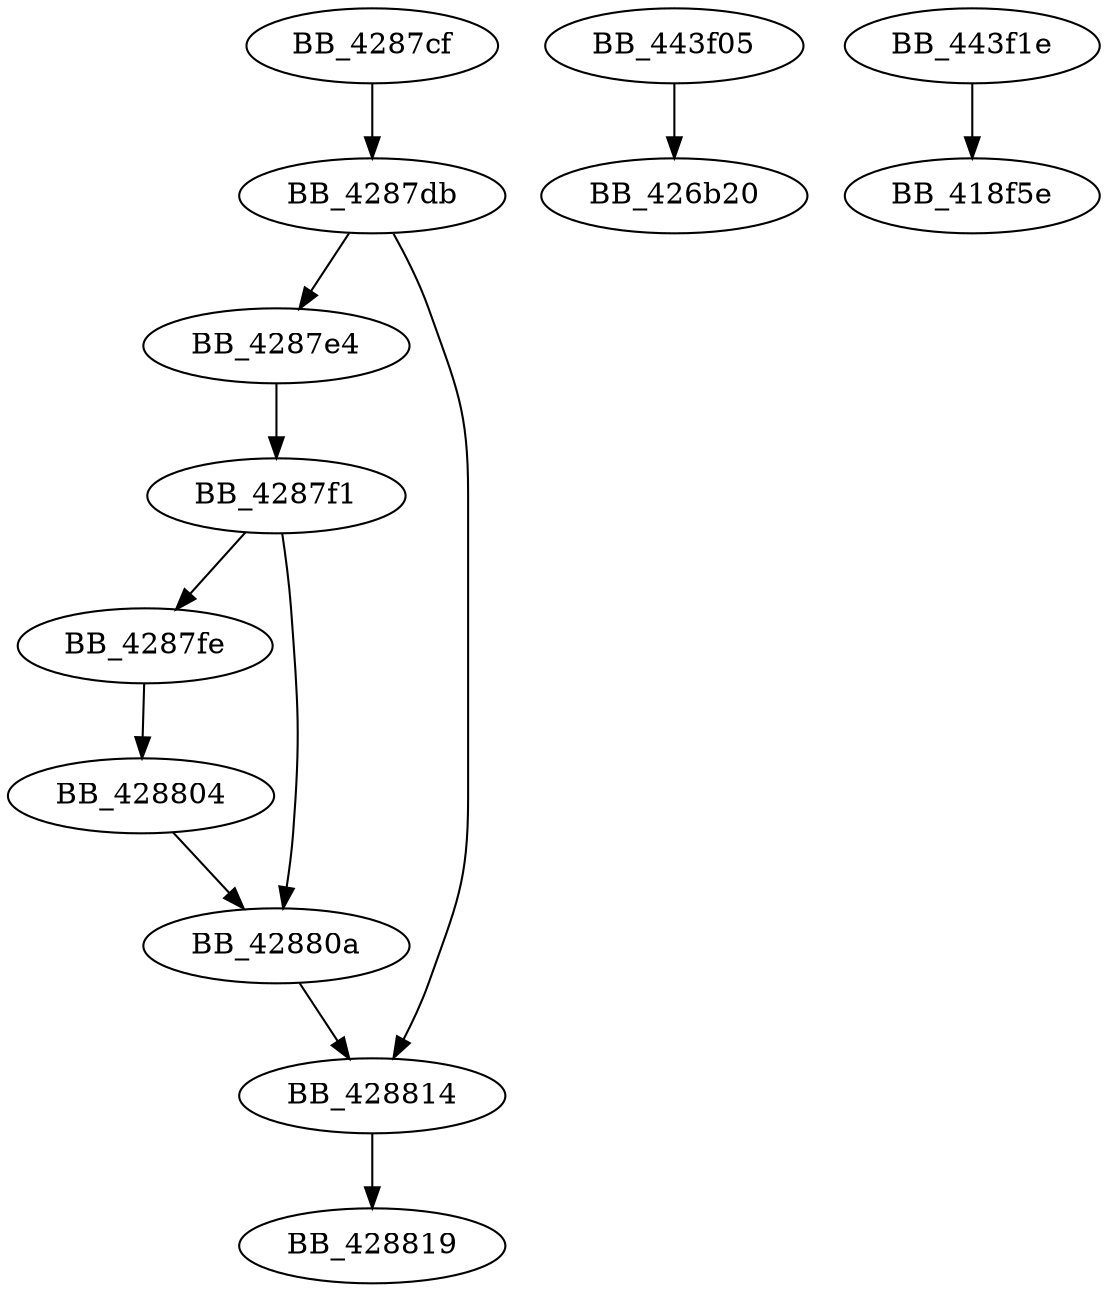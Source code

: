 DiGraph sub_4287CF{
BB_4287cf->BB_4287db
BB_4287db->BB_4287e4
BB_4287db->BB_428814
BB_4287e4->BB_4287f1
BB_4287f1->BB_4287fe
BB_4287f1->BB_42880a
BB_4287fe->BB_428804
BB_428804->BB_42880a
BB_42880a->BB_428814
BB_428814->BB_428819
BB_443f05->BB_426b20
BB_443f1e->BB_418f5e
}
